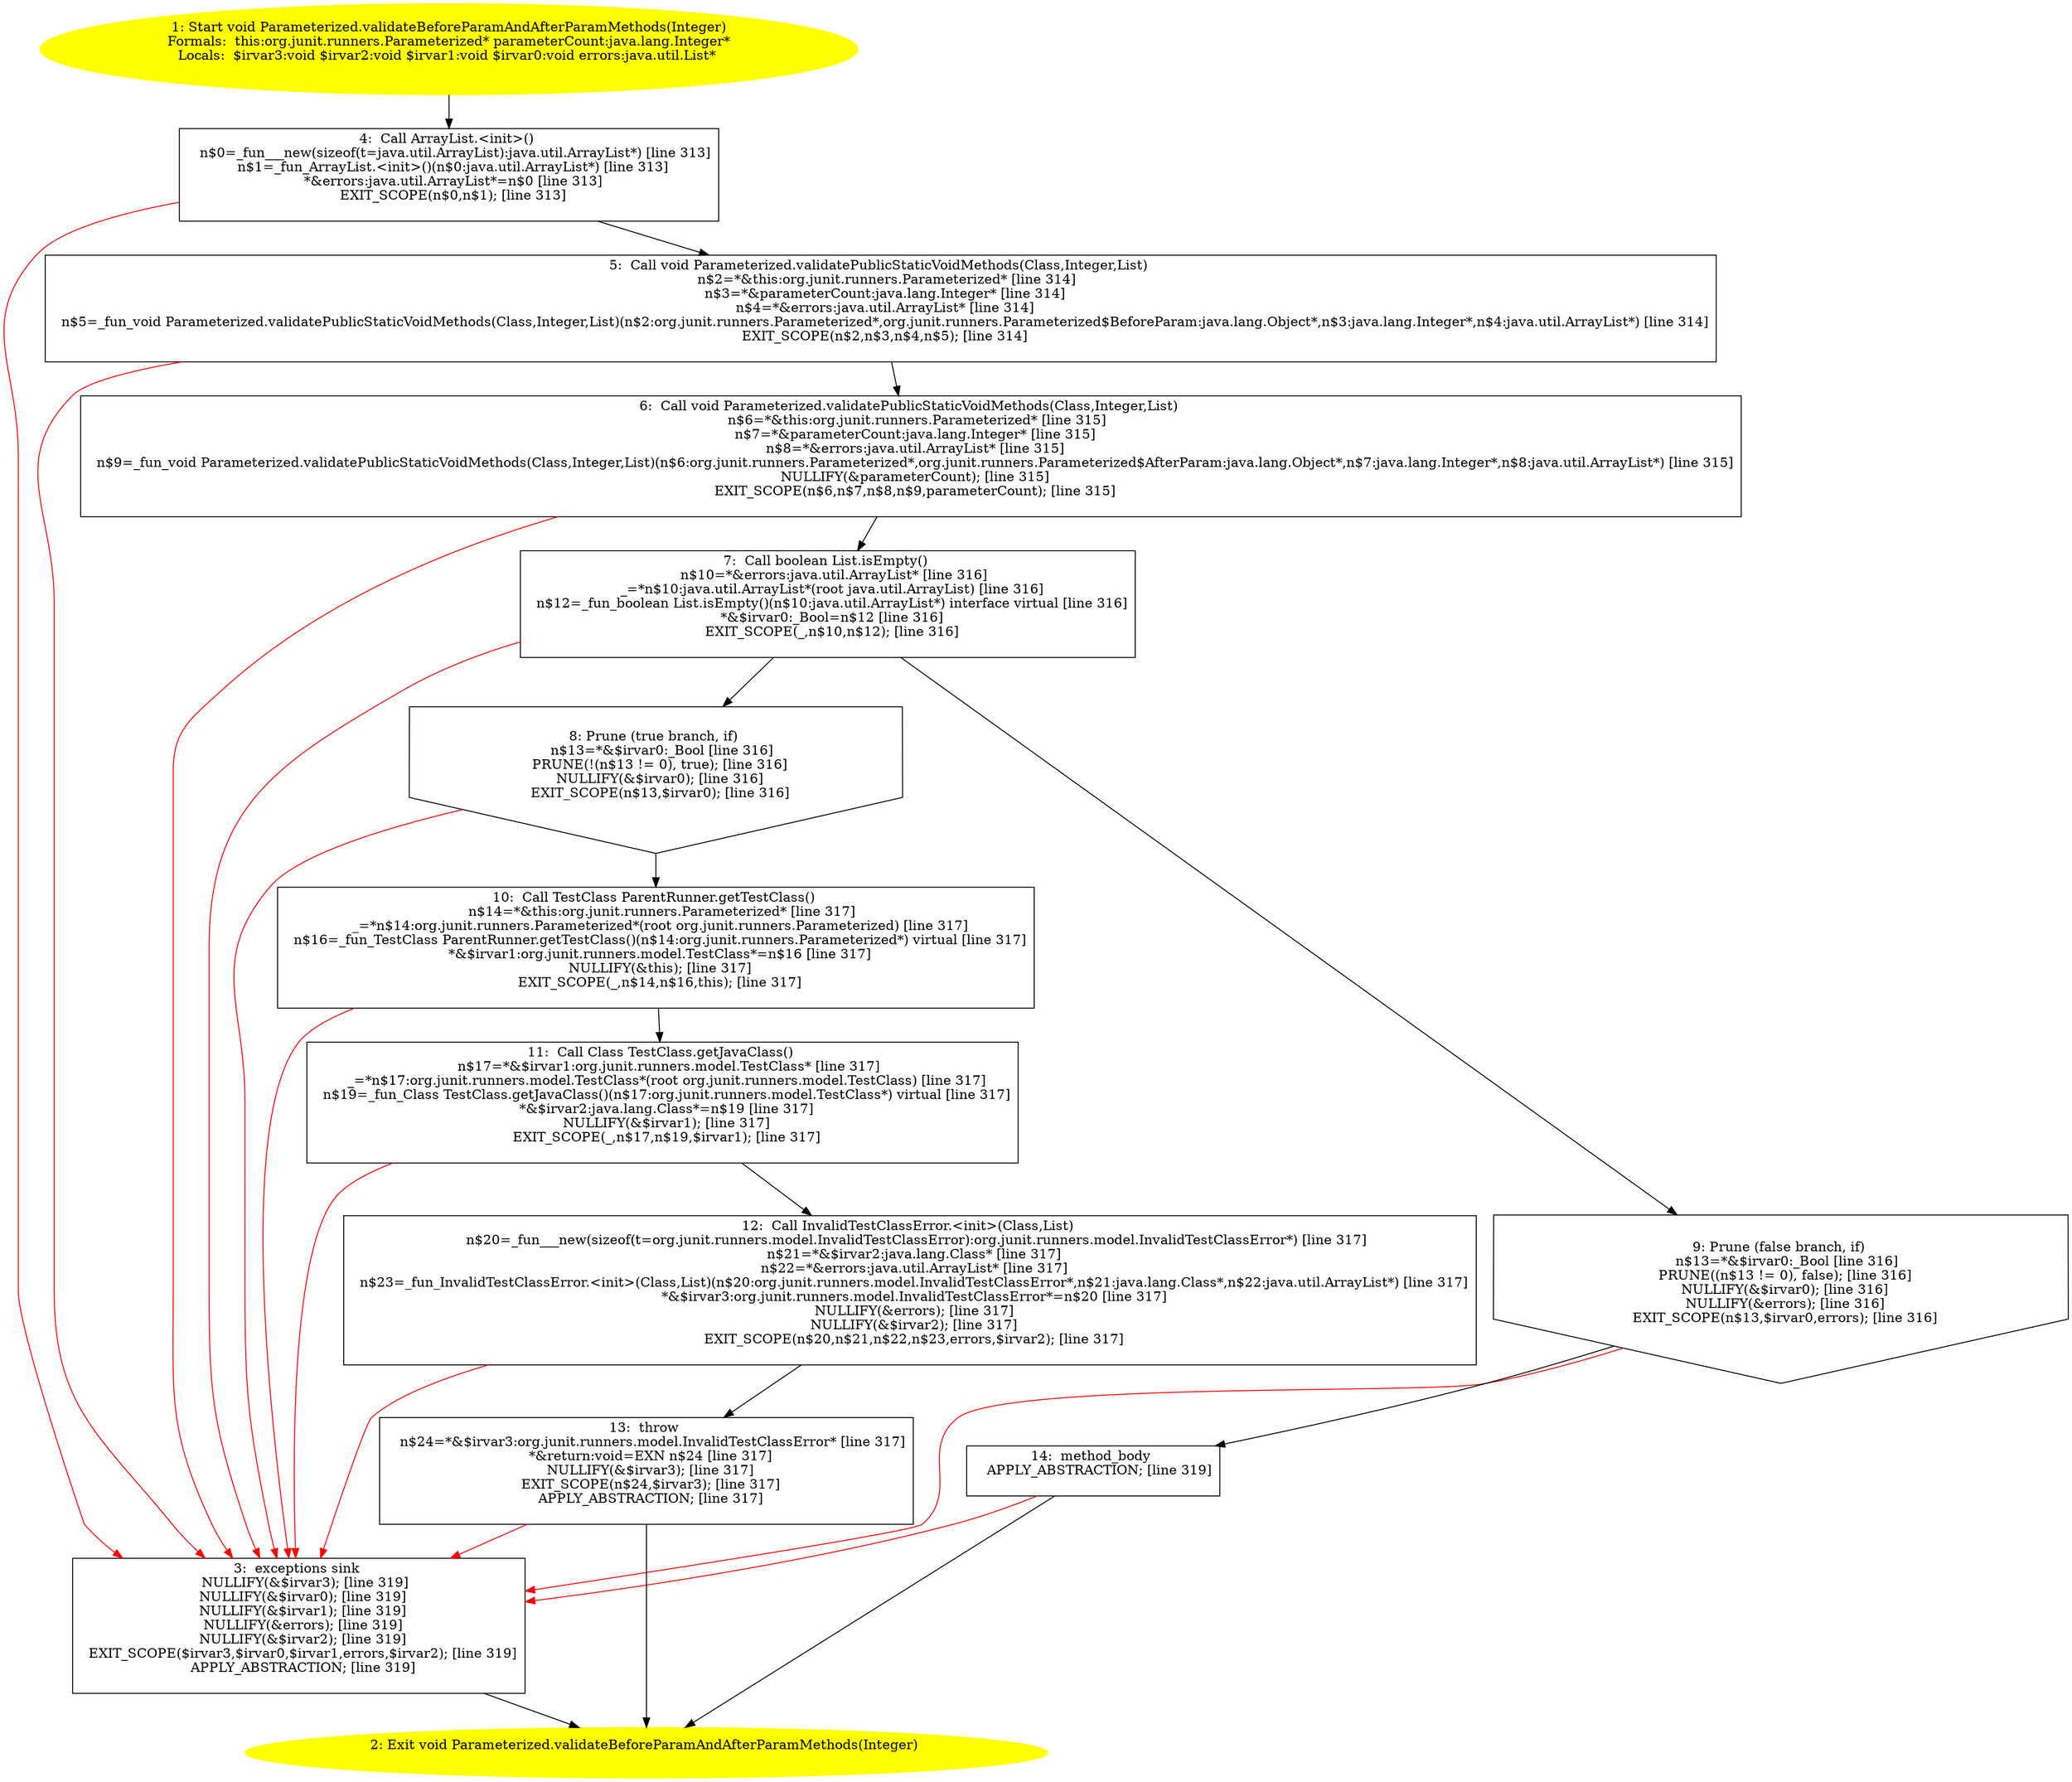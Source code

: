 /* @generated */
digraph cfg {
"org.junit.runners.Parameterized.validateBeforeParamAndAfterParamMethods(java.lang.Integer):void.b17e4d41aaccbe7967d9c506df4fb845_1" [label="1: Start void Parameterized.validateBeforeParamAndAfterParamMethods(Integer)\nFormals:  this:org.junit.runners.Parameterized* parameterCount:java.lang.Integer*\nLocals:  $irvar3:void $irvar2:void $irvar1:void $irvar0:void errors:java.util.List* \n  " color=yellow style=filled]
	

	 "org.junit.runners.Parameterized.validateBeforeParamAndAfterParamMethods(java.lang.Integer):void.b17e4d41aaccbe7967d9c506df4fb845_1" -> "org.junit.runners.Parameterized.validateBeforeParamAndAfterParamMethods(java.lang.Integer):void.b17e4d41aaccbe7967d9c506df4fb845_4" ;
"org.junit.runners.Parameterized.validateBeforeParamAndAfterParamMethods(java.lang.Integer):void.b17e4d41aaccbe7967d9c506df4fb845_2" [label="2: Exit void Parameterized.validateBeforeParamAndAfterParamMethods(Integer) \n  " color=yellow style=filled]
	

"org.junit.runners.Parameterized.validateBeforeParamAndAfterParamMethods(java.lang.Integer):void.b17e4d41aaccbe7967d9c506df4fb845_3" [label="3:  exceptions sink \n   NULLIFY(&$irvar3); [line 319]\n  NULLIFY(&$irvar0); [line 319]\n  NULLIFY(&$irvar1); [line 319]\n  NULLIFY(&errors); [line 319]\n  NULLIFY(&$irvar2); [line 319]\n  EXIT_SCOPE($irvar3,$irvar0,$irvar1,errors,$irvar2); [line 319]\n  APPLY_ABSTRACTION; [line 319]\n " shape="box"]
	

	 "org.junit.runners.Parameterized.validateBeforeParamAndAfterParamMethods(java.lang.Integer):void.b17e4d41aaccbe7967d9c506df4fb845_3" -> "org.junit.runners.Parameterized.validateBeforeParamAndAfterParamMethods(java.lang.Integer):void.b17e4d41aaccbe7967d9c506df4fb845_2" ;
"org.junit.runners.Parameterized.validateBeforeParamAndAfterParamMethods(java.lang.Integer):void.b17e4d41aaccbe7967d9c506df4fb845_4" [label="4:  Call ArrayList.<init>() \n   n$0=_fun___new(sizeof(t=java.util.ArrayList):java.util.ArrayList*) [line 313]\n  n$1=_fun_ArrayList.<init>()(n$0:java.util.ArrayList*) [line 313]\n  *&errors:java.util.ArrayList*=n$0 [line 313]\n  EXIT_SCOPE(n$0,n$1); [line 313]\n " shape="box"]
	

	 "org.junit.runners.Parameterized.validateBeforeParamAndAfterParamMethods(java.lang.Integer):void.b17e4d41aaccbe7967d9c506df4fb845_4" -> "org.junit.runners.Parameterized.validateBeforeParamAndAfterParamMethods(java.lang.Integer):void.b17e4d41aaccbe7967d9c506df4fb845_5" ;
	 "org.junit.runners.Parameterized.validateBeforeParamAndAfterParamMethods(java.lang.Integer):void.b17e4d41aaccbe7967d9c506df4fb845_4" -> "org.junit.runners.Parameterized.validateBeforeParamAndAfterParamMethods(java.lang.Integer):void.b17e4d41aaccbe7967d9c506df4fb845_3" [color="red" ];
"org.junit.runners.Parameterized.validateBeforeParamAndAfterParamMethods(java.lang.Integer):void.b17e4d41aaccbe7967d9c506df4fb845_5" [label="5:  Call void Parameterized.validatePublicStaticVoidMethods(Class,Integer,List) \n   n$2=*&this:org.junit.runners.Parameterized* [line 314]\n  n$3=*&parameterCount:java.lang.Integer* [line 314]\n  n$4=*&errors:java.util.ArrayList* [line 314]\n  n$5=_fun_void Parameterized.validatePublicStaticVoidMethods(Class,Integer,List)(n$2:org.junit.runners.Parameterized*,org.junit.runners.Parameterized$BeforeParam:java.lang.Object*,n$3:java.lang.Integer*,n$4:java.util.ArrayList*) [line 314]\n  EXIT_SCOPE(n$2,n$3,n$4,n$5); [line 314]\n " shape="box"]
	

	 "org.junit.runners.Parameterized.validateBeforeParamAndAfterParamMethods(java.lang.Integer):void.b17e4d41aaccbe7967d9c506df4fb845_5" -> "org.junit.runners.Parameterized.validateBeforeParamAndAfterParamMethods(java.lang.Integer):void.b17e4d41aaccbe7967d9c506df4fb845_6" ;
	 "org.junit.runners.Parameterized.validateBeforeParamAndAfterParamMethods(java.lang.Integer):void.b17e4d41aaccbe7967d9c506df4fb845_5" -> "org.junit.runners.Parameterized.validateBeforeParamAndAfterParamMethods(java.lang.Integer):void.b17e4d41aaccbe7967d9c506df4fb845_3" [color="red" ];
"org.junit.runners.Parameterized.validateBeforeParamAndAfterParamMethods(java.lang.Integer):void.b17e4d41aaccbe7967d9c506df4fb845_6" [label="6:  Call void Parameterized.validatePublicStaticVoidMethods(Class,Integer,List) \n   n$6=*&this:org.junit.runners.Parameterized* [line 315]\n  n$7=*&parameterCount:java.lang.Integer* [line 315]\n  n$8=*&errors:java.util.ArrayList* [line 315]\n  n$9=_fun_void Parameterized.validatePublicStaticVoidMethods(Class,Integer,List)(n$6:org.junit.runners.Parameterized*,org.junit.runners.Parameterized$AfterParam:java.lang.Object*,n$7:java.lang.Integer*,n$8:java.util.ArrayList*) [line 315]\n  NULLIFY(&parameterCount); [line 315]\n  EXIT_SCOPE(n$6,n$7,n$8,n$9,parameterCount); [line 315]\n " shape="box"]
	

	 "org.junit.runners.Parameterized.validateBeforeParamAndAfterParamMethods(java.lang.Integer):void.b17e4d41aaccbe7967d9c506df4fb845_6" -> "org.junit.runners.Parameterized.validateBeforeParamAndAfterParamMethods(java.lang.Integer):void.b17e4d41aaccbe7967d9c506df4fb845_7" ;
	 "org.junit.runners.Parameterized.validateBeforeParamAndAfterParamMethods(java.lang.Integer):void.b17e4d41aaccbe7967d9c506df4fb845_6" -> "org.junit.runners.Parameterized.validateBeforeParamAndAfterParamMethods(java.lang.Integer):void.b17e4d41aaccbe7967d9c506df4fb845_3" [color="red" ];
"org.junit.runners.Parameterized.validateBeforeParamAndAfterParamMethods(java.lang.Integer):void.b17e4d41aaccbe7967d9c506df4fb845_7" [label="7:  Call boolean List.isEmpty() \n   n$10=*&errors:java.util.ArrayList* [line 316]\n  _=*n$10:java.util.ArrayList*(root java.util.ArrayList) [line 316]\n  n$12=_fun_boolean List.isEmpty()(n$10:java.util.ArrayList*) interface virtual [line 316]\n  *&$irvar0:_Bool=n$12 [line 316]\n  EXIT_SCOPE(_,n$10,n$12); [line 316]\n " shape="box"]
	

	 "org.junit.runners.Parameterized.validateBeforeParamAndAfterParamMethods(java.lang.Integer):void.b17e4d41aaccbe7967d9c506df4fb845_7" -> "org.junit.runners.Parameterized.validateBeforeParamAndAfterParamMethods(java.lang.Integer):void.b17e4d41aaccbe7967d9c506df4fb845_8" ;
	 "org.junit.runners.Parameterized.validateBeforeParamAndAfterParamMethods(java.lang.Integer):void.b17e4d41aaccbe7967d9c506df4fb845_7" -> "org.junit.runners.Parameterized.validateBeforeParamAndAfterParamMethods(java.lang.Integer):void.b17e4d41aaccbe7967d9c506df4fb845_9" ;
	 "org.junit.runners.Parameterized.validateBeforeParamAndAfterParamMethods(java.lang.Integer):void.b17e4d41aaccbe7967d9c506df4fb845_7" -> "org.junit.runners.Parameterized.validateBeforeParamAndAfterParamMethods(java.lang.Integer):void.b17e4d41aaccbe7967d9c506df4fb845_3" [color="red" ];
"org.junit.runners.Parameterized.validateBeforeParamAndAfterParamMethods(java.lang.Integer):void.b17e4d41aaccbe7967d9c506df4fb845_8" [label="8: Prune (true branch, if) \n   n$13=*&$irvar0:_Bool [line 316]\n  PRUNE(!(n$13 != 0), true); [line 316]\n  NULLIFY(&$irvar0); [line 316]\n  EXIT_SCOPE(n$13,$irvar0); [line 316]\n " shape="invhouse"]
	

	 "org.junit.runners.Parameterized.validateBeforeParamAndAfterParamMethods(java.lang.Integer):void.b17e4d41aaccbe7967d9c506df4fb845_8" -> "org.junit.runners.Parameterized.validateBeforeParamAndAfterParamMethods(java.lang.Integer):void.b17e4d41aaccbe7967d9c506df4fb845_10" ;
	 "org.junit.runners.Parameterized.validateBeforeParamAndAfterParamMethods(java.lang.Integer):void.b17e4d41aaccbe7967d9c506df4fb845_8" -> "org.junit.runners.Parameterized.validateBeforeParamAndAfterParamMethods(java.lang.Integer):void.b17e4d41aaccbe7967d9c506df4fb845_3" [color="red" ];
"org.junit.runners.Parameterized.validateBeforeParamAndAfterParamMethods(java.lang.Integer):void.b17e4d41aaccbe7967d9c506df4fb845_9" [label="9: Prune (false branch, if) \n   n$13=*&$irvar0:_Bool [line 316]\n  PRUNE((n$13 != 0), false); [line 316]\n  NULLIFY(&$irvar0); [line 316]\n  NULLIFY(&errors); [line 316]\n  EXIT_SCOPE(n$13,$irvar0,errors); [line 316]\n " shape="invhouse"]
	

	 "org.junit.runners.Parameterized.validateBeforeParamAndAfterParamMethods(java.lang.Integer):void.b17e4d41aaccbe7967d9c506df4fb845_9" -> "org.junit.runners.Parameterized.validateBeforeParamAndAfterParamMethods(java.lang.Integer):void.b17e4d41aaccbe7967d9c506df4fb845_14" ;
	 "org.junit.runners.Parameterized.validateBeforeParamAndAfterParamMethods(java.lang.Integer):void.b17e4d41aaccbe7967d9c506df4fb845_9" -> "org.junit.runners.Parameterized.validateBeforeParamAndAfterParamMethods(java.lang.Integer):void.b17e4d41aaccbe7967d9c506df4fb845_3" [color="red" ];
"org.junit.runners.Parameterized.validateBeforeParamAndAfterParamMethods(java.lang.Integer):void.b17e4d41aaccbe7967d9c506df4fb845_10" [label="10:  Call TestClass ParentRunner.getTestClass() \n   n$14=*&this:org.junit.runners.Parameterized* [line 317]\n  _=*n$14:org.junit.runners.Parameterized*(root org.junit.runners.Parameterized) [line 317]\n  n$16=_fun_TestClass ParentRunner.getTestClass()(n$14:org.junit.runners.Parameterized*) virtual [line 317]\n  *&$irvar1:org.junit.runners.model.TestClass*=n$16 [line 317]\n  NULLIFY(&this); [line 317]\n  EXIT_SCOPE(_,n$14,n$16,this); [line 317]\n " shape="box"]
	

	 "org.junit.runners.Parameterized.validateBeforeParamAndAfterParamMethods(java.lang.Integer):void.b17e4d41aaccbe7967d9c506df4fb845_10" -> "org.junit.runners.Parameterized.validateBeforeParamAndAfterParamMethods(java.lang.Integer):void.b17e4d41aaccbe7967d9c506df4fb845_11" ;
	 "org.junit.runners.Parameterized.validateBeforeParamAndAfterParamMethods(java.lang.Integer):void.b17e4d41aaccbe7967d9c506df4fb845_10" -> "org.junit.runners.Parameterized.validateBeforeParamAndAfterParamMethods(java.lang.Integer):void.b17e4d41aaccbe7967d9c506df4fb845_3" [color="red" ];
"org.junit.runners.Parameterized.validateBeforeParamAndAfterParamMethods(java.lang.Integer):void.b17e4d41aaccbe7967d9c506df4fb845_11" [label="11:  Call Class TestClass.getJavaClass() \n   n$17=*&$irvar1:org.junit.runners.model.TestClass* [line 317]\n  _=*n$17:org.junit.runners.model.TestClass*(root org.junit.runners.model.TestClass) [line 317]\n  n$19=_fun_Class TestClass.getJavaClass()(n$17:org.junit.runners.model.TestClass*) virtual [line 317]\n  *&$irvar2:java.lang.Class*=n$19 [line 317]\n  NULLIFY(&$irvar1); [line 317]\n  EXIT_SCOPE(_,n$17,n$19,$irvar1); [line 317]\n " shape="box"]
	

	 "org.junit.runners.Parameterized.validateBeforeParamAndAfterParamMethods(java.lang.Integer):void.b17e4d41aaccbe7967d9c506df4fb845_11" -> "org.junit.runners.Parameterized.validateBeforeParamAndAfterParamMethods(java.lang.Integer):void.b17e4d41aaccbe7967d9c506df4fb845_12" ;
	 "org.junit.runners.Parameterized.validateBeforeParamAndAfterParamMethods(java.lang.Integer):void.b17e4d41aaccbe7967d9c506df4fb845_11" -> "org.junit.runners.Parameterized.validateBeforeParamAndAfterParamMethods(java.lang.Integer):void.b17e4d41aaccbe7967d9c506df4fb845_3" [color="red" ];
"org.junit.runners.Parameterized.validateBeforeParamAndAfterParamMethods(java.lang.Integer):void.b17e4d41aaccbe7967d9c506df4fb845_12" [label="12:  Call InvalidTestClassError.<init>(Class,List) \n   n$20=_fun___new(sizeof(t=org.junit.runners.model.InvalidTestClassError):org.junit.runners.model.InvalidTestClassError*) [line 317]\n  n$21=*&$irvar2:java.lang.Class* [line 317]\n  n$22=*&errors:java.util.ArrayList* [line 317]\n  n$23=_fun_InvalidTestClassError.<init>(Class,List)(n$20:org.junit.runners.model.InvalidTestClassError*,n$21:java.lang.Class*,n$22:java.util.ArrayList*) [line 317]\n  *&$irvar3:org.junit.runners.model.InvalidTestClassError*=n$20 [line 317]\n  NULLIFY(&errors); [line 317]\n  NULLIFY(&$irvar2); [line 317]\n  EXIT_SCOPE(n$20,n$21,n$22,n$23,errors,$irvar2); [line 317]\n " shape="box"]
	

	 "org.junit.runners.Parameterized.validateBeforeParamAndAfterParamMethods(java.lang.Integer):void.b17e4d41aaccbe7967d9c506df4fb845_12" -> "org.junit.runners.Parameterized.validateBeforeParamAndAfterParamMethods(java.lang.Integer):void.b17e4d41aaccbe7967d9c506df4fb845_13" ;
	 "org.junit.runners.Parameterized.validateBeforeParamAndAfterParamMethods(java.lang.Integer):void.b17e4d41aaccbe7967d9c506df4fb845_12" -> "org.junit.runners.Parameterized.validateBeforeParamAndAfterParamMethods(java.lang.Integer):void.b17e4d41aaccbe7967d9c506df4fb845_3" [color="red" ];
"org.junit.runners.Parameterized.validateBeforeParamAndAfterParamMethods(java.lang.Integer):void.b17e4d41aaccbe7967d9c506df4fb845_13" [label="13:  throw \n   n$24=*&$irvar3:org.junit.runners.model.InvalidTestClassError* [line 317]\n  *&return:void=EXN n$24 [line 317]\n  NULLIFY(&$irvar3); [line 317]\n  EXIT_SCOPE(n$24,$irvar3); [line 317]\n  APPLY_ABSTRACTION; [line 317]\n " shape="box"]
	

	 "org.junit.runners.Parameterized.validateBeforeParamAndAfterParamMethods(java.lang.Integer):void.b17e4d41aaccbe7967d9c506df4fb845_13" -> "org.junit.runners.Parameterized.validateBeforeParamAndAfterParamMethods(java.lang.Integer):void.b17e4d41aaccbe7967d9c506df4fb845_2" ;
	 "org.junit.runners.Parameterized.validateBeforeParamAndAfterParamMethods(java.lang.Integer):void.b17e4d41aaccbe7967d9c506df4fb845_13" -> "org.junit.runners.Parameterized.validateBeforeParamAndAfterParamMethods(java.lang.Integer):void.b17e4d41aaccbe7967d9c506df4fb845_3" [color="red" ];
"org.junit.runners.Parameterized.validateBeforeParamAndAfterParamMethods(java.lang.Integer):void.b17e4d41aaccbe7967d9c506df4fb845_14" [label="14:  method_body \n   APPLY_ABSTRACTION; [line 319]\n " shape="box"]
	

	 "org.junit.runners.Parameterized.validateBeforeParamAndAfterParamMethods(java.lang.Integer):void.b17e4d41aaccbe7967d9c506df4fb845_14" -> "org.junit.runners.Parameterized.validateBeforeParamAndAfterParamMethods(java.lang.Integer):void.b17e4d41aaccbe7967d9c506df4fb845_2" ;
	 "org.junit.runners.Parameterized.validateBeforeParamAndAfterParamMethods(java.lang.Integer):void.b17e4d41aaccbe7967d9c506df4fb845_14" -> "org.junit.runners.Parameterized.validateBeforeParamAndAfterParamMethods(java.lang.Integer):void.b17e4d41aaccbe7967d9c506df4fb845_3" [color="red" ];
}

